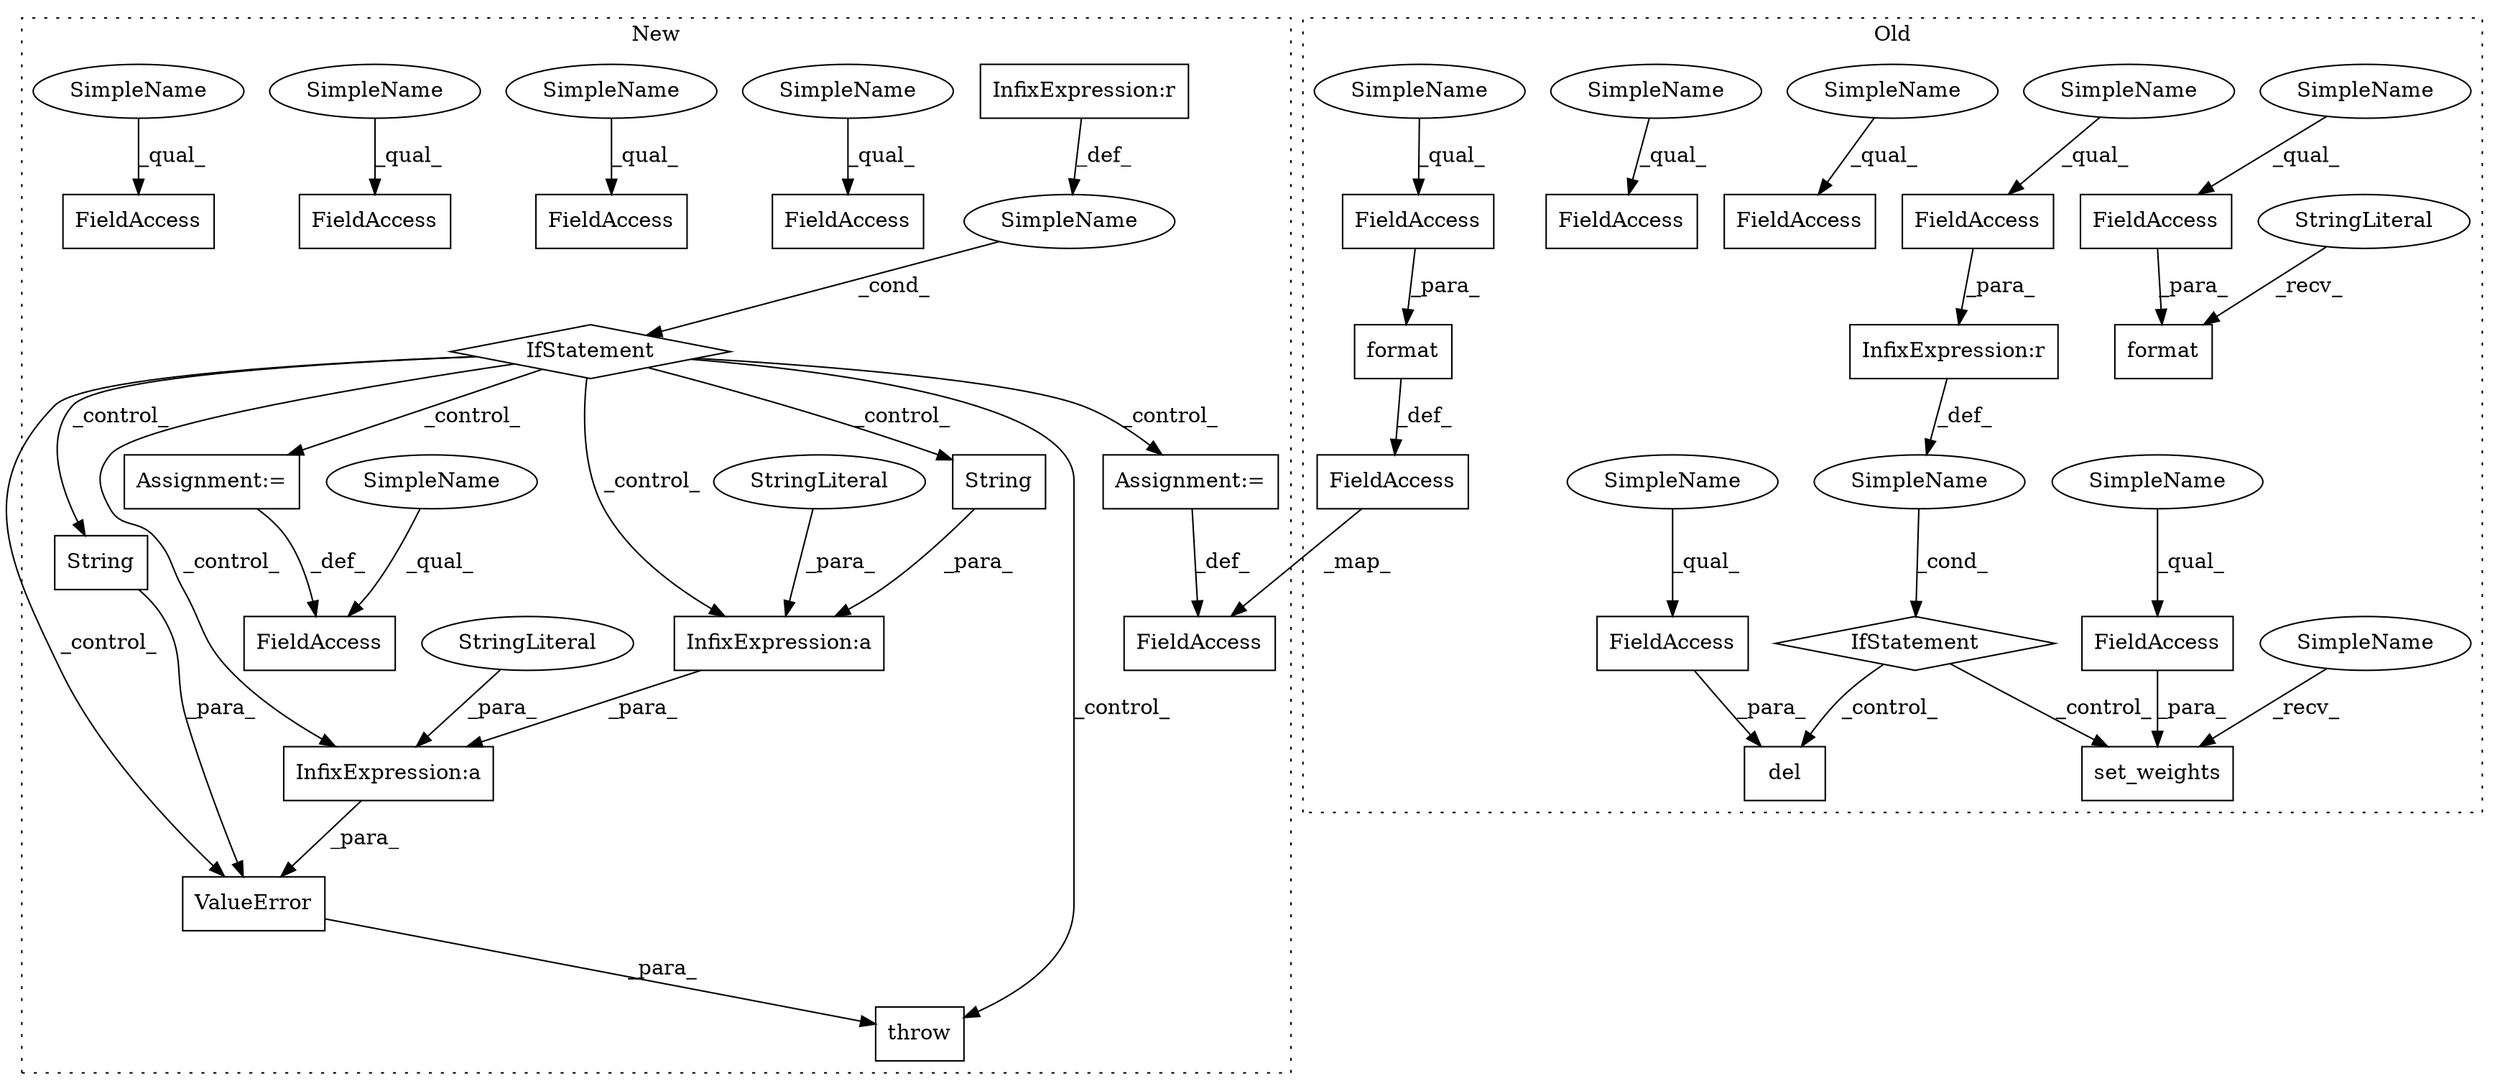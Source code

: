 digraph G {
subgraph cluster0 {
1 [label="format" a="32" s="1402,1418" l="7,1" shape="box"];
3 [label="StringLiteral" a="45" s="1384" l="17" shape="ellipse"];
4 [label="FieldAccess" a="22" s="1409" l="9" shape="box"];
8 [label="FieldAccess" a="22" s="1127" l="10" shape="box"];
11 [label="FieldAccess" a="22" s="1217" l="9" shape="box"];
13 [label="FieldAccess" a="22" s="1320" l="9" shape="box"];
16 [label="FieldAccess" a="22" s="1649" l="10" shape="box"];
17 [label="FieldAccess" a="22" s="1616" l="20" shape="box"];
18 [label="FieldAccess" a="22" s="1528" l="20" shape="box"];
19 [label="FieldAccess" a="22" s="1583" l="20" shape="box"];
20 [label="format" a="32" s="1210,1226" l="7,1" shape="box"];
21 [label="set_weights" a="32" s="1571,1603" l="12,1" shape="box"];
22 [label="del" a="32" s="1612,1636" l="4,1" shape="box"];
24 [label="IfStatement" a="25" s="1524,1556" l="4,2" shape="diamond"];
26 [label="SimpleName" a="42" s="" l="" shape="ellipse"];
34 [label="InfixExpression:r" a="27" s="1548" l="4" shape="box"];
36 [label="SimpleName" a="42" s="1409" l="4" shape="ellipse"];
37 [label="SimpleName" a="42" s="1583" l="4" shape="ellipse"];
38 [label="SimpleName" a="42" s="1217" l="4" shape="ellipse"];
39 [label="SimpleName" a="42" s="1566" l="4" shape="ellipse"];
40 [label="SimpleName" a="42" s="1320" l="4" shape="ellipse"];
41 [label="SimpleName" a="42" s="1649" l="4" shape="ellipse"];
42 [label="SimpleName" a="42" s="1616" l="4" shape="ellipse"];
43 [label="SimpleName" a="42" s="1528" l="4" shape="ellipse"];
label = "Old";
style="dotted";
}
subgraph cluster1 {
2 [label="String" a="32" s="1614,1632" l="7,1" shape="box"];
5 [label="IfStatement" a="25" s="1440,1455" l="4,2" shape="diamond"];
6 [label="SimpleName" a="42" s="" l="" shape="ellipse"];
7 [label="Assignment:=" a="7" s="1729" l="6" shape="box"];
9 [label="FieldAccess" a="22" s="1970" l="10" shape="box"];
10 [label="FieldAccess" a="22" s="2283" l="32" shape="box"];
12 [label="FieldAccess" a="22" s="1920" l="9" shape="box"];
14 [label="FieldAccess" a="22" s="2057" l="21" shape="box"];
15 [label="FieldAccess" a="22" s="2181" l="28" shape="box"];
23 [label="FieldAccess" a="22" s="1877" l="20" shape="box"];
25 [label="ValueError" a="32" s="1471,1640" l="11,1" shape="box"];
27 [label="InfixExpression:r" a="27" s="1447" l="4" shape="box"];
28 [label="throw" a="53" s="1465" l="6" shape="box"];
29 [label="String" a="32" s="1495,1511" l="7,1" shape="box"];
30 [label="InfixExpression:a" a="27" s="1492" l="3" shape="box"];
31 [label="InfixExpression:a" a="27" s="1513" l="3" shape="box"];
32 [label="StringLiteral" a="45" s="1485" l="7" shape="ellipse"];
33 [label="StringLiteral" a="45" s="1516" l="94" shape="ellipse"];
35 [label="Assignment:=" a="7" s="1929" l="1" shape="box"];
44 [label="SimpleName" a="42" s="2283" l="4" shape="ellipse"];
45 [label="SimpleName" a="42" s="1877" l="4" shape="ellipse"];
46 [label="SimpleName" a="42" s="2057" l="4" shape="ellipse"];
47 [label="SimpleName" a="42" s="2181" l="4" shape="ellipse"];
48 [label="SimpleName" a="42" s="1920" l="4" shape="ellipse"];
label = "New";
style="dotted";
}
2 -> 25 [label="_para_"];
3 -> 1 [label="_recv_"];
4 -> 1 [label="_para_"];
5 -> 31 [label="_control_"];
5 -> 7 [label="_control_"];
5 -> 29 [label="_control_"];
5 -> 30 [label="_control_"];
5 -> 35 [label="_control_"];
5 -> 25 [label="_control_"];
5 -> 2 [label="_control_"];
5 -> 28 [label="_control_"];
6 -> 5 [label="_cond_"];
7 -> 9 [label="_def_"];
8 -> 9 [label="_map_"];
11 -> 20 [label="_para_"];
17 -> 22 [label="_para_"];
18 -> 34 [label="_para_"];
19 -> 21 [label="_para_"];
20 -> 8 [label="_def_"];
24 -> 21 [label="_control_"];
24 -> 22 [label="_control_"];
25 -> 28 [label="_para_"];
26 -> 24 [label="_cond_"];
27 -> 6 [label="_def_"];
29 -> 30 [label="_para_"];
30 -> 31 [label="_para_"];
31 -> 25 [label="_para_"];
32 -> 30 [label="_para_"];
33 -> 31 [label="_para_"];
34 -> 26 [label="_def_"];
35 -> 12 [label="_def_"];
36 -> 4 [label="_qual_"];
37 -> 19 [label="_qual_"];
38 -> 11 [label="_qual_"];
39 -> 21 [label="_recv_"];
40 -> 13 [label="_qual_"];
41 -> 16 [label="_qual_"];
42 -> 17 [label="_qual_"];
43 -> 18 [label="_qual_"];
44 -> 10 [label="_qual_"];
45 -> 23 [label="_qual_"];
46 -> 14 [label="_qual_"];
47 -> 15 [label="_qual_"];
48 -> 12 [label="_qual_"];
}